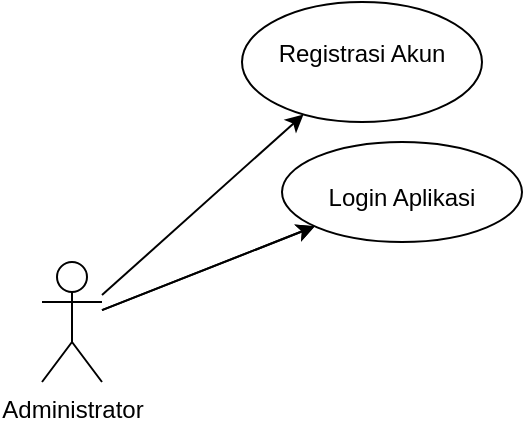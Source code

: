 <mxfile version="18.0.5" type="github"><diagram id="mFHJB_CfKF43JPmPPEhb" name="Page-1"><mxGraphModel dx="794" dy="418" grid="1" gridSize="10" guides="1" tooltips="1" connect="1" arrows="1" fold="1" page="1" pageScale="1" pageWidth="850" pageHeight="1100" math="0" shadow="0"><root><mxCell id="0"/><mxCell id="1" parent="0"/><mxCell id="rW1O6BM9jHOY61PRQDnY-6" value="" style="rounded=0;orthogonalLoop=1;jettySize=auto;html=1;" edge="1" parent="1" source="rW1O6BM9jHOY61PRQDnY-1" target="rW1O6BM9jHOY61PRQDnY-5"><mxGeometry relative="1" as="geometry"/></mxCell><mxCell id="rW1O6BM9jHOY61PRQDnY-8" value="" style="rounded=0;orthogonalLoop=1;jettySize=auto;html=1;" edge="1" parent="1" source="rW1O6BM9jHOY61PRQDnY-1" target="rW1O6BM9jHOY61PRQDnY-7"><mxGeometry relative="1" as="geometry"/></mxCell><mxCell id="rW1O6BM9jHOY61PRQDnY-9" value="" style="edgeStyle=none;rounded=0;orthogonalLoop=1;jettySize=auto;html=1;" edge="1" parent="1" source="rW1O6BM9jHOY61PRQDnY-1" target="rW1O6BM9jHOY61PRQDnY-7"><mxGeometry relative="1" as="geometry"/></mxCell><mxCell id="rW1O6BM9jHOY61PRQDnY-1" value="Administrator" style="shape=umlActor;verticalLabelPosition=bottom;verticalAlign=top;html=1;" vertex="1" parent="1"><mxGeometry x="120" y="370" width="30" height="60" as="geometry"/></mxCell><mxCell id="rW1O6BM9jHOY61PRQDnY-5" value="&lt;p align=&quot;center&quot;&gt;&lt;span lang=&quot;EN-US&quot;&gt;Registrasi Akun&lt;/span&gt;&lt;/p&gt;" style="ellipse;whiteSpace=wrap;html=1;verticalAlign=top;" vertex="1" parent="1"><mxGeometry x="220" y="240" width="120" height="60" as="geometry"/></mxCell><mxCell id="rW1O6BM9jHOY61PRQDnY-7" value="&lt;div&gt;&lt;br&gt;&lt;/div&gt;&lt;div&gt;Login Aplikasi&lt;/div&gt;" style="ellipse;whiteSpace=wrap;html=1;verticalAlign=top;" vertex="1" parent="1"><mxGeometry x="240" y="310" width="120" height="50" as="geometry"/></mxCell></root></mxGraphModel></diagram></mxfile>